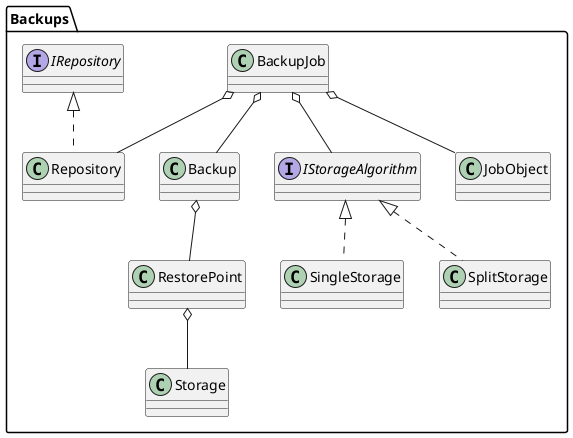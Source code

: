 ﻿@startuml

package Backups{

class Backup
class RestorePoint
class BackupJob
class SingleStorage
class SplitStorage
class Storage
class Repository
interface IStorageAlgorithm
class JobObject
interface IRepository

Backup o-- RestorePoint
BackupJob o-- IStorageAlgorithm
BackupJob o-- Backup
BackupJob o-- JobObject
RestorePoint o-- Storage
IStorageAlgorithm <|.. SingleStorage
IStorageAlgorithm <|.. SplitStorage
IRepository <|.. Repository
BackupJob o-- Repository

}

@enduml